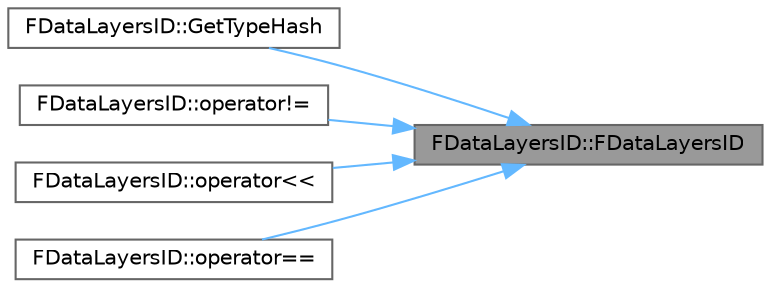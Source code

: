 digraph "FDataLayersID::FDataLayersID"
{
 // INTERACTIVE_SVG=YES
 // LATEX_PDF_SIZE
  bgcolor="transparent";
  edge [fontname=Helvetica,fontsize=10,labelfontname=Helvetica,labelfontsize=10];
  node [fontname=Helvetica,fontsize=10,shape=box,height=0.2,width=0.4];
  rankdir="RL";
  Node1 [id="Node000001",label="FDataLayersID::FDataLayersID",height=0.2,width=0.4,color="gray40", fillcolor="grey60", style="filled", fontcolor="black",tooltip=" "];
  Node1 -> Node2 [id="edge1_Node000001_Node000002",dir="back",color="steelblue1",style="solid",tooltip=" "];
  Node2 [id="Node000002",label="FDataLayersID::GetTypeHash",height=0.2,width=0.4,color="grey40", fillcolor="white", style="filled",URL="$da/d2d/classFDataLayersID.html#a28d66c1b35c921c0f4b8b4a524fdc6fe",tooltip=" "];
  Node1 -> Node3 [id="edge2_Node000001_Node000003",dir="back",color="steelblue1",style="solid",tooltip=" "];
  Node3 [id="Node000003",label="FDataLayersID::operator!=",height=0.2,width=0.4,color="grey40", fillcolor="white", style="filled",URL="$da/d2d/classFDataLayersID.html#a387ddff18c05bdb0a85d562f626a5625",tooltip=" "];
  Node1 -> Node4 [id="edge3_Node000001_Node000004",dir="back",color="steelblue1",style="solid",tooltip=" "];
  Node4 [id="Node000004",label="FDataLayersID::operator\<\<",height=0.2,width=0.4,color="grey40", fillcolor="white", style="filled",URL="$da/d2d/classFDataLayersID.html#a82f2311b17c7ba785fbcf71c93d13144",tooltip=" "];
  Node1 -> Node5 [id="edge4_Node000001_Node000005",dir="back",color="steelblue1",style="solid",tooltip=" "];
  Node5 [id="Node000005",label="FDataLayersID::operator==",height=0.2,width=0.4,color="grey40", fillcolor="white", style="filled",URL="$da/d2d/classFDataLayersID.html#a50574ebd5a9024d49246a8b7f908d7c9",tooltip=" "];
}

